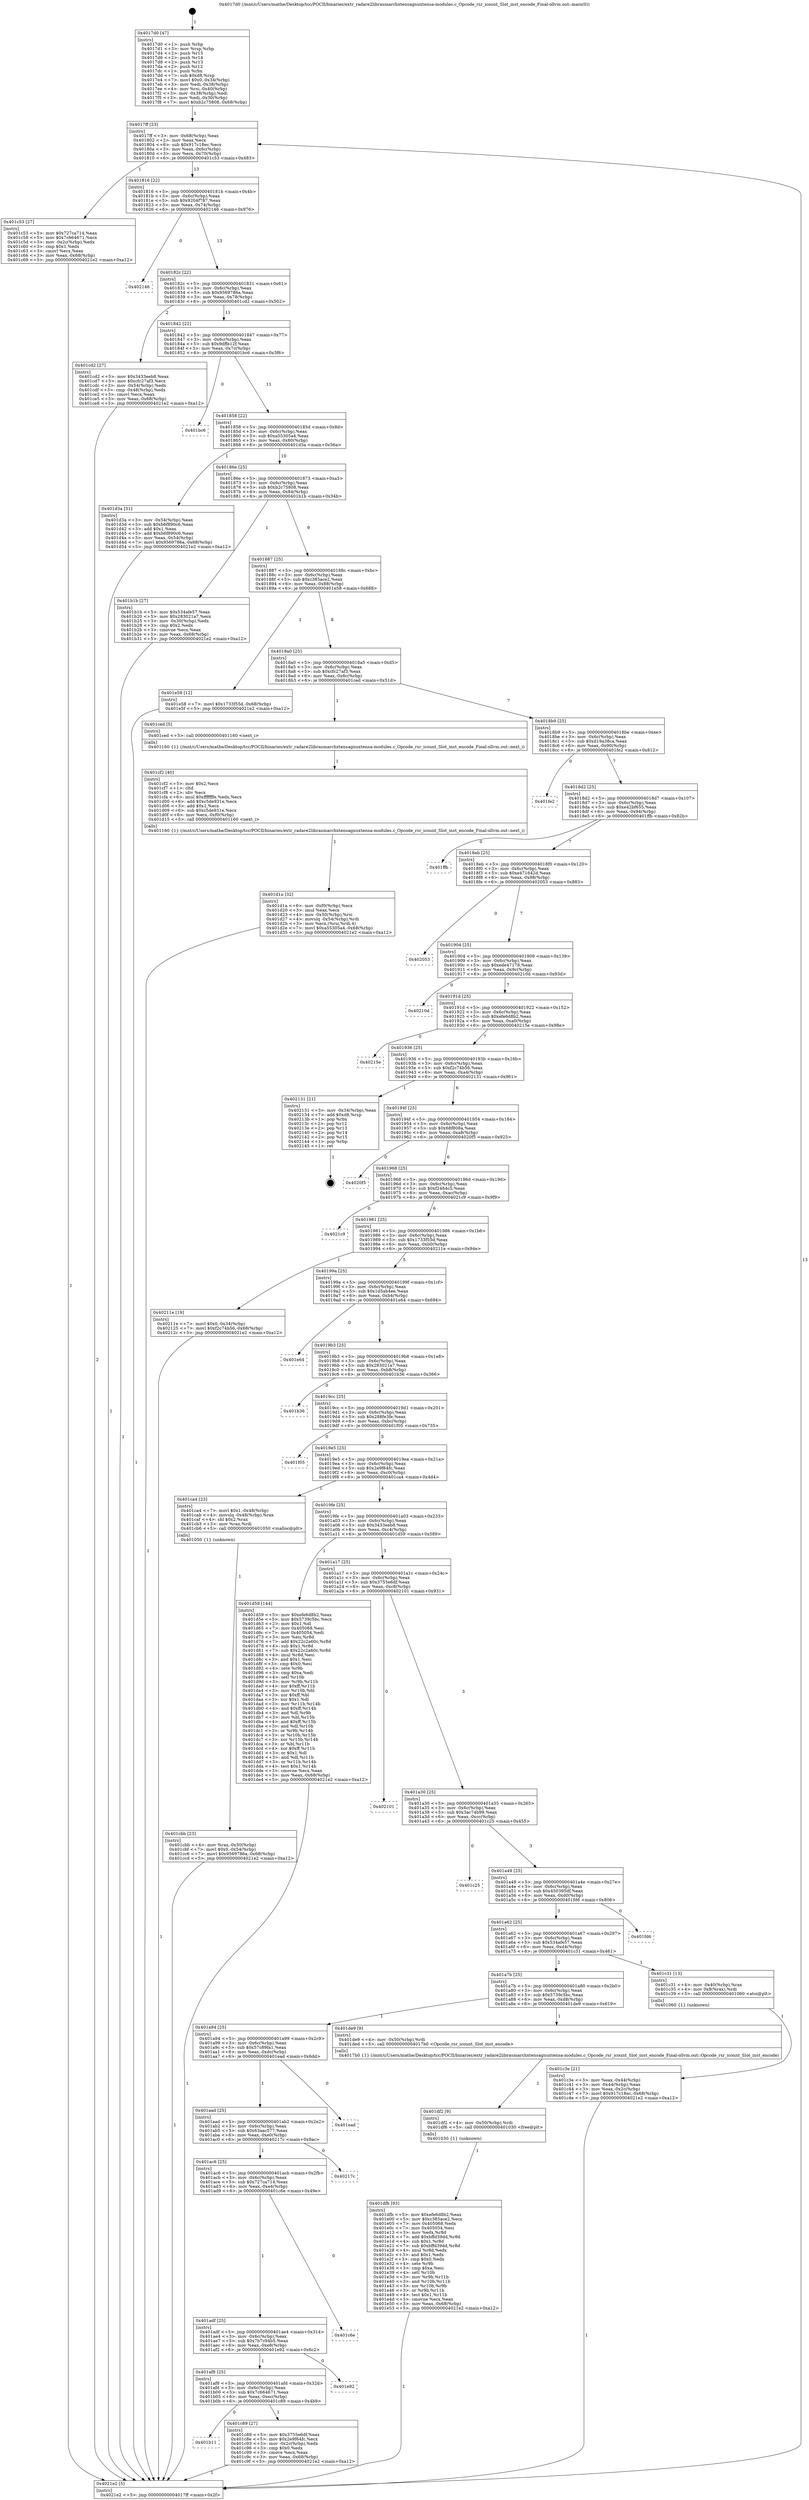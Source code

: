 digraph "0x4017d0" {
  label = "0x4017d0 (/mnt/c/Users/mathe/Desktop/tcc/POCII/binaries/extr_radare2librasmarchxtensagnuxtensa-modules.c_Opcode_rsr_icount_Slot_inst_encode_Final-ollvm.out::main(0))"
  labelloc = "t"
  node[shape=record]

  Entry [label="",width=0.3,height=0.3,shape=circle,fillcolor=black,style=filled]
  "0x4017ff" [label="{
     0x4017ff [23]\l
     | [instrs]\l
     &nbsp;&nbsp;0x4017ff \<+3\>: mov -0x68(%rbp),%eax\l
     &nbsp;&nbsp;0x401802 \<+2\>: mov %eax,%ecx\l
     &nbsp;&nbsp;0x401804 \<+6\>: sub $0x917c18ec,%ecx\l
     &nbsp;&nbsp;0x40180a \<+3\>: mov %eax,-0x6c(%rbp)\l
     &nbsp;&nbsp;0x40180d \<+3\>: mov %ecx,-0x70(%rbp)\l
     &nbsp;&nbsp;0x401810 \<+6\>: je 0000000000401c53 \<main+0x483\>\l
  }"]
  "0x401c53" [label="{
     0x401c53 [27]\l
     | [instrs]\l
     &nbsp;&nbsp;0x401c53 \<+5\>: mov $0x727ca714,%eax\l
     &nbsp;&nbsp;0x401c58 \<+5\>: mov $0x7c664671,%ecx\l
     &nbsp;&nbsp;0x401c5d \<+3\>: mov -0x2c(%rbp),%edx\l
     &nbsp;&nbsp;0x401c60 \<+3\>: cmp $0x1,%edx\l
     &nbsp;&nbsp;0x401c63 \<+3\>: cmovl %ecx,%eax\l
     &nbsp;&nbsp;0x401c66 \<+3\>: mov %eax,-0x68(%rbp)\l
     &nbsp;&nbsp;0x401c69 \<+5\>: jmp 00000000004021e2 \<main+0xa12\>\l
  }"]
  "0x401816" [label="{
     0x401816 [22]\l
     | [instrs]\l
     &nbsp;&nbsp;0x401816 \<+5\>: jmp 000000000040181b \<main+0x4b\>\l
     &nbsp;&nbsp;0x40181b \<+3\>: mov -0x6c(%rbp),%eax\l
     &nbsp;&nbsp;0x40181e \<+5\>: sub $0x9204f787,%eax\l
     &nbsp;&nbsp;0x401823 \<+3\>: mov %eax,-0x74(%rbp)\l
     &nbsp;&nbsp;0x401826 \<+6\>: je 0000000000402146 \<main+0x976\>\l
  }"]
  Exit [label="",width=0.3,height=0.3,shape=circle,fillcolor=black,style=filled,peripheries=2]
  "0x402146" [label="{
     0x402146\l
  }", style=dashed]
  "0x40182c" [label="{
     0x40182c [22]\l
     | [instrs]\l
     &nbsp;&nbsp;0x40182c \<+5\>: jmp 0000000000401831 \<main+0x61\>\l
     &nbsp;&nbsp;0x401831 \<+3\>: mov -0x6c(%rbp),%eax\l
     &nbsp;&nbsp;0x401834 \<+5\>: sub $0x9569786a,%eax\l
     &nbsp;&nbsp;0x401839 \<+3\>: mov %eax,-0x78(%rbp)\l
     &nbsp;&nbsp;0x40183c \<+6\>: je 0000000000401cd2 \<main+0x502\>\l
  }"]
  "0x401dfb" [label="{
     0x401dfb [93]\l
     | [instrs]\l
     &nbsp;&nbsp;0x401dfb \<+5\>: mov $0xefe6d8b2,%eax\l
     &nbsp;&nbsp;0x401e00 \<+5\>: mov $0xc385ace2,%ecx\l
     &nbsp;&nbsp;0x401e05 \<+7\>: mov 0x405068,%edx\l
     &nbsp;&nbsp;0x401e0c \<+7\>: mov 0x405054,%esi\l
     &nbsp;&nbsp;0x401e13 \<+3\>: mov %edx,%r8d\l
     &nbsp;&nbsp;0x401e16 \<+7\>: add $0xbffd39dd,%r8d\l
     &nbsp;&nbsp;0x401e1d \<+4\>: sub $0x1,%r8d\l
     &nbsp;&nbsp;0x401e21 \<+7\>: sub $0xbffd39dd,%r8d\l
     &nbsp;&nbsp;0x401e28 \<+4\>: imul %r8d,%edx\l
     &nbsp;&nbsp;0x401e2c \<+3\>: and $0x1,%edx\l
     &nbsp;&nbsp;0x401e2f \<+3\>: cmp $0x0,%edx\l
     &nbsp;&nbsp;0x401e32 \<+4\>: sete %r9b\l
     &nbsp;&nbsp;0x401e36 \<+3\>: cmp $0xa,%esi\l
     &nbsp;&nbsp;0x401e39 \<+4\>: setl %r10b\l
     &nbsp;&nbsp;0x401e3d \<+3\>: mov %r9b,%r11b\l
     &nbsp;&nbsp;0x401e40 \<+3\>: and %r10b,%r11b\l
     &nbsp;&nbsp;0x401e43 \<+3\>: xor %r10b,%r9b\l
     &nbsp;&nbsp;0x401e46 \<+3\>: or %r9b,%r11b\l
     &nbsp;&nbsp;0x401e49 \<+4\>: test $0x1,%r11b\l
     &nbsp;&nbsp;0x401e4d \<+3\>: cmovne %ecx,%eax\l
     &nbsp;&nbsp;0x401e50 \<+3\>: mov %eax,-0x68(%rbp)\l
     &nbsp;&nbsp;0x401e53 \<+5\>: jmp 00000000004021e2 \<main+0xa12\>\l
  }"]
  "0x401cd2" [label="{
     0x401cd2 [27]\l
     | [instrs]\l
     &nbsp;&nbsp;0x401cd2 \<+5\>: mov $0x3433eeb8,%eax\l
     &nbsp;&nbsp;0x401cd7 \<+5\>: mov $0xcfc27af3,%ecx\l
     &nbsp;&nbsp;0x401cdc \<+3\>: mov -0x54(%rbp),%edx\l
     &nbsp;&nbsp;0x401cdf \<+3\>: cmp -0x48(%rbp),%edx\l
     &nbsp;&nbsp;0x401ce2 \<+3\>: cmovl %ecx,%eax\l
     &nbsp;&nbsp;0x401ce5 \<+3\>: mov %eax,-0x68(%rbp)\l
     &nbsp;&nbsp;0x401ce8 \<+5\>: jmp 00000000004021e2 \<main+0xa12\>\l
  }"]
  "0x401842" [label="{
     0x401842 [22]\l
     | [instrs]\l
     &nbsp;&nbsp;0x401842 \<+5\>: jmp 0000000000401847 \<main+0x77\>\l
     &nbsp;&nbsp;0x401847 \<+3\>: mov -0x6c(%rbp),%eax\l
     &nbsp;&nbsp;0x40184a \<+5\>: sub $0x9dffe12f,%eax\l
     &nbsp;&nbsp;0x40184f \<+3\>: mov %eax,-0x7c(%rbp)\l
     &nbsp;&nbsp;0x401852 \<+6\>: je 0000000000401bc6 \<main+0x3f6\>\l
  }"]
  "0x401df2" [label="{
     0x401df2 [9]\l
     | [instrs]\l
     &nbsp;&nbsp;0x401df2 \<+4\>: mov -0x50(%rbp),%rdi\l
     &nbsp;&nbsp;0x401df6 \<+5\>: call 0000000000401030 \<free@plt\>\l
     | [calls]\l
     &nbsp;&nbsp;0x401030 \{1\} (unknown)\l
  }"]
  "0x401bc6" [label="{
     0x401bc6\l
  }", style=dashed]
  "0x401858" [label="{
     0x401858 [22]\l
     | [instrs]\l
     &nbsp;&nbsp;0x401858 \<+5\>: jmp 000000000040185d \<main+0x8d\>\l
     &nbsp;&nbsp;0x40185d \<+3\>: mov -0x6c(%rbp),%eax\l
     &nbsp;&nbsp;0x401860 \<+5\>: sub $0xa55305a4,%eax\l
     &nbsp;&nbsp;0x401865 \<+3\>: mov %eax,-0x80(%rbp)\l
     &nbsp;&nbsp;0x401868 \<+6\>: je 0000000000401d3a \<main+0x56a\>\l
  }"]
  "0x401d1a" [label="{
     0x401d1a [32]\l
     | [instrs]\l
     &nbsp;&nbsp;0x401d1a \<+6\>: mov -0xf0(%rbp),%ecx\l
     &nbsp;&nbsp;0x401d20 \<+3\>: imul %eax,%ecx\l
     &nbsp;&nbsp;0x401d23 \<+4\>: mov -0x50(%rbp),%rsi\l
     &nbsp;&nbsp;0x401d27 \<+4\>: movslq -0x54(%rbp),%rdi\l
     &nbsp;&nbsp;0x401d2b \<+3\>: mov %ecx,(%rsi,%rdi,4)\l
     &nbsp;&nbsp;0x401d2e \<+7\>: movl $0xa55305a4,-0x68(%rbp)\l
     &nbsp;&nbsp;0x401d35 \<+5\>: jmp 00000000004021e2 \<main+0xa12\>\l
  }"]
  "0x401d3a" [label="{
     0x401d3a [31]\l
     | [instrs]\l
     &nbsp;&nbsp;0x401d3a \<+3\>: mov -0x54(%rbp),%eax\l
     &nbsp;&nbsp;0x401d3d \<+5\>: sub $0xb6f890c6,%eax\l
     &nbsp;&nbsp;0x401d42 \<+3\>: add $0x1,%eax\l
     &nbsp;&nbsp;0x401d45 \<+5\>: add $0xb6f890c6,%eax\l
     &nbsp;&nbsp;0x401d4a \<+3\>: mov %eax,-0x54(%rbp)\l
     &nbsp;&nbsp;0x401d4d \<+7\>: movl $0x9569786a,-0x68(%rbp)\l
     &nbsp;&nbsp;0x401d54 \<+5\>: jmp 00000000004021e2 \<main+0xa12\>\l
  }"]
  "0x40186e" [label="{
     0x40186e [25]\l
     | [instrs]\l
     &nbsp;&nbsp;0x40186e \<+5\>: jmp 0000000000401873 \<main+0xa3\>\l
     &nbsp;&nbsp;0x401873 \<+3\>: mov -0x6c(%rbp),%eax\l
     &nbsp;&nbsp;0x401876 \<+5\>: sub $0xb2c75808,%eax\l
     &nbsp;&nbsp;0x40187b \<+6\>: mov %eax,-0x84(%rbp)\l
     &nbsp;&nbsp;0x401881 \<+6\>: je 0000000000401b1b \<main+0x34b\>\l
  }"]
  "0x401cf2" [label="{
     0x401cf2 [40]\l
     | [instrs]\l
     &nbsp;&nbsp;0x401cf2 \<+5\>: mov $0x2,%ecx\l
     &nbsp;&nbsp;0x401cf7 \<+1\>: cltd\l
     &nbsp;&nbsp;0x401cf8 \<+2\>: idiv %ecx\l
     &nbsp;&nbsp;0x401cfa \<+6\>: imul $0xfffffffe,%edx,%ecx\l
     &nbsp;&nbsp;0x401d00 \<+6\>: add $0xc5de931e,%ecx\l
     &nbsp;&nbsp;0x401d06 \<+3\>: add $0x1,%ecx\l
     &nbsp;&nbsp;0x401d09 \<+6\>: sub $0xc5de931e,%ecx\l
     &nbsp;&nbsp;0x401d0f \<+6\>: mov %ecx,-0xf0(%rbp)\l
     &nbsp;&nbsp;0x401d15 \<+5\>: call 0000000000401160 \<next_i\>\l
     | [calls]\l
     &nbsp;&nbsp;0x401160 \{1\} (/mnt/c/Users/mathe/Desktop/tcc/POCII/binaries/extr_radare2librasmarchxtensagnuxtensa-modules.c_Opcode_rsr_icount_Slot_inst_encode_Final-ollvm.out::next_i)\l
  }"]
  "0x401b1b" [label="{
     0x401b1b [27]\l
     | [instrs]\l
     &nbsp;&nbsp;0x401b1b \<+5\>: mov $0x534afe57,%eax\l
     &nbsp;&nbsp;0x401b20 \<+5\>: mov $0x283021a7,%ecx\l
     &nbsp;&nbsp;0x401b25 \<+3\>: mov -0x30(%rbp),%edx\l
     &nbsp;&nbsp;0x401b28 \<+3\>: cmp $0x2,%edx\l
     &nbsp;&nbsp;0x401b2b \<+3\>: cmovne %ecx,%eax\l
     &nbsp;&nbsp;0x401b2e \<+3\>: mov %eax,-0x68(%rbp)\l
     &nbsp;&nbsp;0x401b31 \<+5\>: jmp 00000000004021e2 \<main+0xa12\>\l
  }"]
  "0x401887" [label="{
     0x401887 [25]\l
     | [instrs]\l
     &nbsp;&nbsp;0x401887 \<+5\>: jmp 000000000040188c \<main+0xbc\>\l
     &nbsp;&nbsp;0x40188c \<+3\>: mov -0x6c(%rbp),%eax\l
     &nbsp;&nbsp;0x40188f \<+5\>: sub $0xc385ace2,%eax\l
     &nbsp;&nbsp;0x401894 \<+6\>: mov %eax,-0x88(%rbp)\l
     &nbsp;&nbsp;0x40189a \<+6\>: je 0000000000401e58 \<main+0x688\>\l
  }"]
  "0x4021e2" [label="{
     0x4021e2 [5]\l
     | [instrs]\l
     &nbsp;&nbsp;0x4021e2 \<+5\>: jmp 00000000004017ff \<main+0x2f\>\l
  }"]
  "0x4017d0" [label="{
     0x4017d0 [47]\l
     | [instrs]\l
     &nbsp;&nbsp;0x4017d0 \<+1\>: push %rbp\l
     &nbsp;&nbsp;0x4017d1 \<+3\>: mov %rsp,%rbp\l
     &nbsp;&nbsp;0x4017d4 \<+2\>: push %r15\l
     &nbsp;&nbsp;0x4017d6 \<+2\>: push %r14\l
     &nbsp;&nbsp;0x4017d8 \<+2\>: push %r13\l
     &nbsp;&nbsp;0x4017da \<+2\>: push %r12\l
     &nbsp;&nbsp;0x4017dc \<+1\>: push %rbx\l
     &nbsp;&nbsp;0x4017dd \<+7\>: sub $0xd8,%rsp\l
     &nbsp;&nbsp;0x4017e4 \<+7\>: movl $0x0,-0x34(%rbp)\l
     &nbsp;&nbsp;0x4017eb \<+3\>: mov %edi,-0x38(%rbp)\l
     &nbsp;&nbsp;0x4017ee \<+4\>: mov %rsi,-0x40(%rbp)\l
     &nbsp;&nbsp;0x4017f2 \<+3\>: mov -0x38(%rbp),%edi\l
     &nbsp;&nbsp;0x4017f5 \<+3\>: mov %edi,-0x30(%rbp)\l
     &nbsp;&nbsp;0x4017f8 \<+7\>: movl $0xb2c75808,-0x68(%rbp)\l
  }"]
  "0x401cbb" [label="{
     0x401cbb [23]\l
     | [instrs]\l
     &nbsp;&nbsp;0x401cbb \<+4\>: mov %rax,-0x50(%rbp)\l
     &nbsp;&nbsp;0x401cbf \<+7\>: movl $0x0,-0x54(%rbp)\l
     &nbsp;&nbsp;0x401cc6 \<+7\>: movl $0x9569786a,-0x68(%rbp)\l
     &nbsp;&nbsp;0x401ccd \<+5\>: jmp 00000000004021e2 \<main+0xa12\>\l
  }"]
  "0x401e58" [label="{
     0x401e58 [12]\l
     | [instrs]\l
     &nbsp;&nbsp;0x401e58 \<+7\>: movl $0x1733f55d,-0x68(%rbp)\l
     &nbsp;&nbsp;0x401e5f \<+5\>: jmp 00000000004021e2 \<main+0xa12\>\l
  }"]
  "0x4018a0" [label="{
     0x4018a0 [25]\l
     | [instrs]\l
     &nbsp;&nbsp;0x4018a0 \<+5\>: jmp 00000000004018a5 \<main+0xd5\>\l
     &nbsp;&nbsp;0x4018a5 \<+3\>: mov -0x6c(%rbp),%eax\l
     &nbsp;&nbsp;0x4018a8 \<+5\>: sub $0xcfc27af3,%eax\l
     &nbsp;&nbsp;0x4018ad \<+6\>: mov %eax,-0x8c(%rbp)\l
     &nbsp;&nbsp;0x4018b3 \<+6\>: je 0000000000401ced \<main+0x51d\>\l
  }"]
  "0x401b11" [label="{
     0x401b11\l
  }", style=dashed]
  "0x401ced" [label="{
     0x401ced [5]\l
     | [instrs]\l
     &nbsp;&nbsp;0x401ced \<+5\>: call 0000000000401160 \<next_i\>\l
     | [calls]\l
     &nbsp;&nbsp;0x401160 \{1\} (/mnt/c/Users/mathe/Desktop/tcc/POCII/binaries/extr_radare2librasmarchxtensagnuxtensa-modules.c_Opcode_rsr_icount_Slot_inst_encode_Final-ollvm.out::next_i)\l
  }"]
  "0x4018b9" [label="{
     0x4018b9 [25]\l
     | [instrs]\l
     &nbsp;&nbsp;0x4018b9 \<+5\>: jmp 00000000004018be \<main+0xee\>\l
     &nbsp;&nbsp;0x4018be \<+3\>: mov -0x6c(%rbp),%eax\l
     &nbsp;&nbsp;0x4018c1 \<+5\>: sub $0xd19a38ca,%eax\l
     &nbsp;&nbsp;0x4018c6 \<+6\>: mov %eax,-0x90(%rbp)\l
     &nbsp;&nbsp;0x4018cc \<+6\>: je 0000000000401fe2 \<main+0x812\>\l
  }"]
  "0x401c89" [label="{
     0x401c89 [27]\l
     | [instrs]\l
     &nbsp;&nbsp;0x401c89 \<+5\>: mov $0x3755e6df,%eax\l
     &nbsp;&nbsp;0x401c8e \<+5\>: mov $0x2e9f64fc,%ecx\l
     &nbsp;&nbsp;0x401c93 \<+3\>: mov -0x2c(%rbp),%edx\l
     &nbsp;&nbsp;0x401c96 \<+3\>: cmp $0x0,%edx\l
     &nbsp;&nbsp;0x401c99 \<+3\>: cmove %ecx,%eax\l
     &nbsp;&nbsp;0x401c9c \<+3\>: mov %eax,-0x68(%rbp)\l
     &nbsp;&nbsp;0x401c9f \<+5\>: jmp 00000000004021e2 \<main+0xa12\>\l
  }"]
  "0x401fe2" [label="{
     0x401fe2\l
  }", style=dashed]
  "0x4018d2" [label="{
     0x4018d2 [25]\l
     | [instrs]\l
     &nbsp;&nbsp;0x4018d2 \<+5\>: jmp 00000000004018d7 \<main+0x107\>\l
     &nbsp;&nbsp;0x4018d7 \<+3\>: mov -0x6c(%rbp),%eax\l
     &nbsp;&nbsp;0x4018da \<+5\>: sub $0xe42bf655,%eax\l
     &nbsp;&nbsp;0x4018df \<+6\>: mov %eax,-0x94(%rbp)\l
     &nbsp;&nbsp;0x4018e5 \<+6\>: je 0000000000401ffb \<main+0x82b\>\l
  }"]
  "0x401af8" [label="{
     0x401af8 [25]\l
     | [instrs]\l
     &nbsp;&nbsp;0x401af8 \<+5\>: jmp 0000000000401afd \<main+0x32d\>\l
     &nbsp;&nbsp;0x401afd \<+3\>: mov -0x6c(%rbp),%eax\l
     &nbsp;&nbsp;0x401b00 \<+5\>: sub $0x7c664671,%eax\l
     &nbsp;&nbsp;0x401b05 \<+6\>: mov %eax,-0xec(%rbp)\l
     &nbsp;&nbsp;0x401b0b \<+6\>: je 0000000000401c89 \<main+0x4b9\>\l
  }"]
  "0x401ffb" [label="{
     0x401ffb\l
  }", style=dashed]
  "0x4018eb" [label="{
     0x4018eb [25]\l
     | [instrs]\l
     &nbsp;&nbsp;0x4018eb \<+5\>: jmp 00000000004018f0 \<main+0x120\>\l
     &nbsp;&nbsp;0x4018f0 \<+3\>: mov -0x6c(%rbp),%eax\l
     &nbsp;&nbsp;0x4018f3 \<+5\>: sub $0xe471642d,%eax\l
     &nbsp;&nbsp;0x4018f8 \<+6\>: mov %eax,-0x98(%rbp)\l
     &nbsp;&nbsp;0x4018fe \<+6\>: je 0000000000402053 \<main+0x883\>\l
  }"]
  "0x401e92" [label="{
     0x401e92\l
  }", style=dashed]
  "0x402053" [label="{
     0x402053\l
  }", style=dashed]
  "0x401904" [label="{
     0x401904 [25]\l
     | [instrs]\l
     &nbsp;&nbsp;0x401904 \<+5\>: jmp 0000000000401909 \<main+0x139\>\l
     &nbsp;&nbsp;0x401909 \<+3\>: mov -0x6c(%rbp),%eax\l
     &nbsp;&nbsp;0x40190c \<+5\>: sub $0xede47178,%eax\l
     &nbsp;&nbsp;0x401911 \<+6\>: mov %eax,-0x9c(%rbp)\l
     &nbsp;&nbsp;0x401917 \<+6\>: je 000000000040210d \<main+0x93d\>\l
  }"]
  "0x401adf" [label="{
     0x401adf [25]\l
     | [instrs]\l
     &nbsp;&nbsp;0x401adf \<+5\>: jmp 0000000000401ae4 \<main+0x314\>\l
     &nbsp;&nbsp;0x401ae4 \<+3\>: mov -0x6c(%rbp),%eax\l
     &nbsp;&nbsp;0x401ae7 \<+5\>: sub $0x7b7c94b5,%eax\l
     &nbsp;&nbsp;0x401aec \<+6\>: mov %eax,-0xe8(%rbp)\l
     &nbsp;&nbsp;0x401af2 \<+6\>: je 0000000000401e92 \<main+0x6c2\>\l
  }"]
  "0x40210d" [label="{
     0x40210d\l
  }", style=dashed]
  "0x40191d" [label="{
     0x40191d [25]\l
     | [instrs]\l
     &nbsp;&nbsp;0x40191d \<+5\>: jmp 0000000000401922 \<main+0x152\>\l
     &nbsp;&nbsp;0x401922 \<+3\>: mov -0x6c(%rbp),%eax\l
     &nbsp;&nbsp;0x401925 \<+5\>: sub $0xefe6d8b2,%eax\l
     &nbsp;&nbsp;0x40192a \<+6\>: mov %eax,-0xa0(%rbp)\l
     &nbsp;&nbsp;0x401930 \<+6\>: je 000000000040215e \<main+0x98e\>\l
  }"]
  "0x401c6e" [label="{
     0x401c6e\l
  }", style=dashed]
  "0x40215e" [label="{
     0x40215e\l
  }", style=dashed]
  "0x401936" [label="{
     0x401936 [25]\l
     | [instrs]\l
     &nbsp;&nbsp;0x401936 \<+5\>: jmp 000000000040193b \<main+0x16b\>\l
     &nbsp;&nbsp;0x40193b \<+3\>: mov -0x6c(%rbp),%eax\l
     &nbsp;&nbsp;0x40193e \<+5\>: sub $0xf2c74b56,%eax\l
     &nbsp;&nbsp;0x401943 \<+6\>: mov %eax,-0xa4(%rbp)\l
     &nbsp;&nbsp;0x401949 \<+6\>: je 0000000000402131 \<main+0x961\>\l
  }"]
  "0x401ac6" [label="{
     0x401ac6 [25]\l
     | [instrs]\l
     &nbsp;&nbsp;0x401ac6 \<+5\>: jmp 0000000000401acb \<main+0x2fb\>\l
     &nbsp;&nbsp;0x401acb \<+3\>: mov -0x6c(%rbp),%eax\l
     &nbsp;&nbsp;0x401ace \<+5\>: sub $0x727ca714,%eax\l
     &nbsp;&nbsp;0x401ad3 \<+6\>: mov %eax,-0xe4(%rbp)\l
     &nbsp;&nbsp;0x401ad9 \<+6\>: je 0000000000401c6e \<main+0x49e\>\l
  }"]
  "0x402131" [label="{
     0x402131 [21]\l
     | [instrs]\l
     &nbsp;&nbsp;0x402131 \<+3\>: mov -0x34(%rbp),%eax\l
     &nbsp;&nbsp;0x402134 \<+7\>: add $0xd8,%rsp\l
     &nbsp;&nbsp;0x40213b \<+1\>: pop %rbx\l
     &nbsp;&nbsp;0x40213c \<+2\>: pop %r12\l
     &nbsp;&nbsp;0x40213e \<+2\>: pop %r13\l
     &nbsp;&nbsp;0x402140 \<+2\>: pop %r14\l
     &nbsp;&nbsp;0x402142 \<+2\>: pop %r15\l
     &nbsp;&nbsp;0x402144 \<+1\>: pop %rbp\l
     &nbsp;&nbsp;0x402145 \<+1\>: ret\l
  }"]
  "0x40194f" [label="{
     0x40194f [25]\l
     | [instrs]\l
     &nbsp;&nbsp;0x40194f \<+5\>: jmp 0000000000401954 \<main+0x184\>\l
     &nbsp;&nbsp;0x401954 \<+3\>: mov -0x6c(%rbp),%eax\l
     &nbsp;&nbsp;0x401957 \<+5\>: sub $0x68f808a,%eax\l
     &nbsp;&nbsp;0x40195c \<+6\>: mov %eax,-0xa8(%rbp)\l
     &nbsp;&nbsp;0x401962 \<+6\>: je 00000000004020f5 \<main+0x925\>\l
  }"]
  "0x40217c" [label="{
     0x40217c\l
  }", style=dashed]
  "0x4020f5" [label="{
     0x4020f5\l
  }", style=dashed]
  "0x401968" [label="{
     0x401968 [25]\l
     | [instrs]\l
     &nbsp;&nbsp;0x401968 \<+5\>: jmp 000000000040196d \<main+0x19d\>\l
     &nbsp;&nbsp;0x40196d \<+3\>: mov -0x6c(%rbp),%eax\l
     &nbsp;&nbsp;0x401970 \<+5\>: sub $0xf2484c5,%eax\l
     &nbsp;&nbsp;0x401975 \<+6\>: mov %eax,-0xac(%rbp)\l
     &nbsp;&nbsp;0x40197b \<+6\>: je 00000000004021c9 \<main+0x9f9\>\l
  }"]
  "0x401aad" [label="{
     0x401aad [25]\l
     | [instrs]\l
     &nbsp;&nbsp;0x401aad \<+5\>: jmp 0000000000401ab2 \<main+0x2e2\>\l
     &nbsp;&nbsp;0x401ab2 \<+3\>: mov -0x6c(%rbp),%eax\l
     &nbsp;&nbsp;0x401ab5 \<+5\>: sub $0x63aac577,%eax\l
     &nbsp;&nbsp;0x401aba \<+6\>: mov %eax,-0xe0(%rbp)\l
     &nbsp;&nbsp;0x401ac0 \<+6\>: je 000000000040217c \<main+0x9ac\>\l
  }"]
  "0x4021c9" [label="{
     0x4021c9\l
  }", style=dashed]
  "0x401981" [label="{
     0x401981 [25]\l
     | [instrs]\l
     &nbsp;&nbsp;0x401981 \<+5\>: jmp 0000000000401986 \<main+0x1b6\>\l
     &nbsp;&nbsp;0x401986 \<+3\>: mov -0x6c(%rbp),%eax\l
     &nbsp;&nbsp;0x401989 \<+5\>: sub $0x1733f55d,%eax\l
     &nbsp;&nbsp;0x40198e \<+6\>: mov %eax,-0xb0(%rbp)\l
     &nbsp;&nbsp;0x401994 \<+6\>: je 000000000040211e \<main+0x94e\>\l
  }"]
  "0x401ead" [label="{
     0x401ead\l
  }", style=dashed]
  "0x40211e" [label="{
     0x40211e [19]\l
     | [instrs]\l
     &nbsp;&nbsp;0x40211e \<+7\>: movl $0x0,-0x34(%rbp)\l
     &nbsp;&nbsp;0x402125 \<+7\>: movl $0xf2c74b56,-0x68(%rbp)\l
     &nbsp;&nbsp;0x40212c \<+5\>: jmp 00000000004021e2 \<main+0xa12\>\l
  }"]
  "0x40199a" [label="{
     0x40199a [25]\l
     | [instrs]\l
     &nbsp;&nbsp;0x40199a \<+5\>: jmp 000000000040199f \<main+0x1cf\>\l
     &nbsp;&nbsp;0x40199f \<+3\>: mov -0x6c(%rbp),%eax\l
     &nbsp;&nbsp;0x4019a2 \<+5\>: sub $0x1d5ab4ee,%eax\l
     &nbsp;&nbsp;0x4019a7 \<+6\>: mov %eax,-0xb4(%rbp)\l
     &nbsp;&nbsp;0x4019ad \<+6\>: je 0000000000401e64 \<main+0x694\>\l
  }"]
  "0x401a94" [label="{
     0x401a94 [25]\l
     | [instrs]\l
     &nbsp;&nbsp;0x401a94 \<+5\>: jmp 0000000000401a99 \<main+0x2c9\>\l
     &nbsp;&nbsp;0x401a99 \<+3\>: mov -0x6c(%rbp),%eax\l
     &nbsp;&nbsp;0x401a9c \<+5\>: sub $0x57c89fa1,%eax\l
     &nbsp;&nbsp;0x401aa1 \<+6\>: mov %eax,-0xdc(%rbp)\l
     &nbsp;&nbsp;0x401aa7 \<+6\>: je 0000000000401ead \<main+0x6dd\>\l
  }"]
  "0x401e64" [label="{
     0x401e64\l
  }", style=dashed]
  "0x4019b3" [label="{
     0x4019b3 [25]\l
     | [instrs]\l
     &nbsp;&nbsp;0x4019b3 \<+5\>: jmp 00000000004019b8 \<main+0x1e8\>\l
     &nbsp;&nbsp;0x4019b8 \<+3\>: mov -0x6c(%rbp),%eax\l
     &nbsp;&nbsp;0x4019bb \<+5\>: sub $0x283021a7,%eax\l
     &nbsp;&nbsp;0x4019c0 \<+6\>: mov %eax,-0xb8(%rbp)\l
     &nbsp;&nbsp;0x4019c6 \<+6\>: je 0000000000401b36 \<main+0x366\>\l
  }"]
  "0x401de9" [label="{
     0x401de9 [9]\l
     | [instrs]\l
     &nbsp;&nbsp;0x401de9 \<+4\>: mov -0x50(%rbp),%rdi\l
     &nbsp;&nbsp;0x401ded \<+5\>: call 00000000004017b0 \<Opcode_rsr_icount_Slot_inst_encode\>\l
     | [calls]\l
     &nbsp;&nbsp;0x4017b0 \{1\} (/mnt/c/Users/mathe/Desktop/tcc/POCII/binaries/extr_radare2librasmarchxtensagnuxtensa-modules.c_Opcode_rsr_icount_Slot_inst_encode_Final-ollvm.out::Opcode_rsr_icount_Slot_inst_encode)\l
  }"]
  "0x401b36" [label="{
     0x401b36\l
  }", style=dashed]
  "0x4019cc" [label="{
     0x4019cc [25]\l
     | [instrs]\l
     &nbsp;&nbsp;0x4019cc \<+5\>: jmp 00000000004019d1 \<main+0x201\>\l
     &nbsp;&nbsp;0x4019d1 \<+3\>: mov -0x6c(%rbp),%eax\l
     &nbsp;&nbsp;0x4019d4 \<+5\>: sub $0x288fe3fe,%eax\l
     &nbsp;&nbsp;0x4019d9 \<+6\>: mov %eax,-0xbc(%rbp)\l
     &nbsp;&nbsp;0x4019df \<+6\>: je 0000000000401f05 \<main+0x735\>\l
  }"]
  "0x401c3e" [label="{
     0x401c3e [21]\l
     | [instrs]\l
     &nbsp;&nbsp;0x401c3e \<+3\>: mov %eax,-0x44(%rbp)\l
     &nbsp;&nbsp;0x401c41 \<+3\>: mov -0x44(%rbp),%eax\l
     &nbsp;&nbsp;0x401c44 \<+3\>: mov %eax,-0x2c(%rbp)\l
     &nbsp;&nbsp;0x401c47 \<+7\>: movl $0x917c18ec,-0x68(%rbp)\l
     &nbsp;&nbsp;0x401c4e \<+5\>: jmp 00000000004021e2 \<main+0xa12\>\l
  }"]
  "0x401f05" [label="{
     0x401f05\l
  }", style=dashed]
  "0x4019e5" [label="{
     0x4019e5 [25]\l
     | [instrs]\l
     &nbsp;&nbsp;0x4019e5 \<+5\>: jmp 00000000004019ea \<main+0x21a\>\l
     &nbsp;&nbsp;0x4019ea \<+3\>: mov -0x6c(%rbp),%eax\l
     &nbsp;&nbsp;0x4019ed \<+5\>: sub $0x2e9f64fc,%eax\l
     &nbsp;&nbsp;0x4019f2 \<+6\>: mov %eax,-0xc0(%rbp)\l
     &nbsp;&nbsp;0x4019f8 \<+6\>: je 0000000000401ca4 \<main+0x4d4\>\l
  }"]
  "0x401a7b" [label="{
     0x401a7b [25]\l
     | [instrs]\l
     &nbsp;&nbsp;0x401a7b \<+5\>: jmp 0000000000401a80 \<main+0x2b0\>\l
     &nbsp;&nbsp;0x401a80 \<+3\>: mov -0x6c(%rbp),%eax\l
     &nbsp;&nbsp;0x401a83 \<+5\>: sub $0x5739c5bc,%eax\l
     &nbsp;&nbsp;0x401a88 \<+6\>: mov %eax,-0xd8(%rbp)\l
     &nbsp;&nbsp;0x401a8e \<+6\>: je 0000000000401de9 \<main+0x619\>\l
  }"]
  "0x401ca4" [label="{
     0x401ca4 [23]\l
     | [instrs]\l
     &nbsp;&nbsp;0x401ca4 \<+7\>: movl $0x1,-0x48(%rbp)\l
     &nbsp;&nbsp;0x401cab \<+4\>: movslq -0x48(%rbp),%rax\l
     &nbsp;&nbsp;0x401caf \<+4\>: shl $0x2,%rax\l
     &nbsp;&nbsp;0x401cb3 \<+3\>: mov %rax,%rdi\l
     &nbsp;&nbsp;0x401cb6 \<+5\>: call 0000000000401050 \<malloc@plt\>\l
     | [calls]\l
     &nbsp;&nbsp;0x401050 \{1\} (unknown)\l
  }"]
  "0x4019fe" [label="{
     0x4019fe [25]\l
     | [instrs]\l
     &nbsp;&nbsp;0x4019fe \<+5\>: jmp 0000000000401a03 \<main+0x233\>\l
     &nbsp;&nbsp;0x401a03 \<+3\>: mov -0x6c(%rbp),%eax\l
     &nbsp;&nbsp;0x401a06 \<+5\>: sub $0x3433eeb8,%eax\l
     &nbsp;&nbsp;0x401a0b \<+6\>: mov %eax,-0xc4(%rbp)\l
     &nbsp;&nbsp;0x401a11 \<+6\>: je 0000000000401d59 \<main+0x589\>\l
  }"]
  "0x401c31" [label="{
     0x401c31 [13]\l
     | [instrs]\l
     &nbsp;&nbsp;0x401c31 \<+4\>: mov -0x40(%rbp),%rax\l
     &nbsp;&nbsp;0x401c35 \<+4\>: mov 0x8(%rax),%rdi\l
     &nbsp;&nbsp;0x401c39 \<+5\>: call 0000000000401060 \<atoi@plt\>\l
     | [calls]\l
     &nbsp;&nbsp;0x401060 \{1\} (unknown)\l
  }"]
  "0x401d59" [label="{
     0x401d59 [144]\l
     | [instrs]\l
     &nbsp;&nbsp;0x401d59 \<+5\>: mov $0xefe6d8b2,%eax\l
     &nbsp;&nbsp;0x401d5e \<+5\>: mov $0x5739c5bc,%ecx\l
     &nbsp;&nbsp;0x401d63 \<+2\>: mov $0x1,%dl\l
     &nbsp;&nbsp;0x401d65 \<+7\>: mov 0x405068,%esi\l
     &nbsp;&nbsp;0x401d6c \<+7\>: mov 0x405054,%edi\l
     &nbsp;&nbsp;0x401d73 \<+3\>: mov %esi,%r8d\l
     &nbsp;&nbsp;0x401d76 \<+7\>: add $0x22c2a60c,%r8d\l
     &nbsp;&nbsp;0x401d7d \<+4\>: sub $0x1,%r8d\l
     &nbsp;&nbsp;0x401d81 \<+7\>: sub $0x22c2a60c,%r8d\l
     &nbsp;&nbsp;0x401d88 \<+4\>: imul %r8d,%esi\l
     &nbsp;&nbsp;0x401d8c \<+3\>: and $0x1,%esi\l
     &nbsp;&nbsp;0x401d8f \<+3\>: cmp $0x0,%esi\l
     &nbsp;&nbsp;0x401d92 \<+4\>: sete %r9b\l
     &nbsp;&nbsp;0x401d96 \<+3\>: cmp $0xa,%edi\l
     &nbsp;&nbsp;0x401d99 \<+4\>: setl %r10b\l
     &nbsp;&nbsp;0x401d9d \<+3\>: mov %r9b,%r11b\l
     &nbsp;&nbsp;0x401da0 \<+4\>: xor $0xff,%r11b\l
     &nbsp;&nbsp;0x401da4 \<+3\>: mov %r10b,%bl\l
     &nbsp;&nbsp;0x401da7 \<+3\>: xor $0xff,%bl\l
     &nbsp;&nbsp;0x401daa \<+3\>: xor $0x1,%dl\l
     &nbsp;&nbsp;0x401dad \<+3\>: mov %r11b,%r14b\l
     &nbsp;&nbsp;0x401db0 \<+4\>: and $0xff,%r14b\l
     &nbsp;&nbsp;0x401db4 \<+3\>: and %dl,%r9b\l
     &nbsp;&nbsp;0x401db7 \<+3\>: mov %bl,%r15b\l
     &nbsp;&nbsp;0x401dba \<+4\>: and $0xff,%r15b\l
     &nbsp;&nbsp;0x401dbe \<+3\>: and %dl,%r10b\l
     &nbsp;&nbsp;0x401dc1 \<+3\>: or %r9b,%r14b\l
     &nbsp;&nbsp;0x401dc4 \<+3\>: or %r10b,%r15b\l
     &nbsp;&nbsp;0x401dc7 \<+3\>: xor %r15b,%r14b\l
     &nbsp;&nbsp;0x401dca \<+3\>: or %bl,%r11b\l
     &nbsp;&nbsp;0x401dcd \<+4\>: xor $0xff,%r11b\l
     &nbsp;&nbsp;0x401dd1 \<+3\>: or $0x1,%dl\l
     &nbsp;&nbsp;0x401dd4 \<+3\>: and %dl,%r11b\l
     &nbsp;&nbsp;0x401dd7 \<+3\>: or %r11b,%r14b\l
     &nbsp;&nbsp;0x401dda \<+4\>: test $0x1,%r14b\l
     &nbsp;&nbsp;0x401dde \<+3\>: cmovne %ecx,%eax\l
     &nbsp;&nbsp;0x401de1 \<+3\>: mov %eax,-0x68(%rbp)\l
     &nbsp;&nbsp;0x401de4 \<+5\>: jmp 00000000004021e2 \<main+0xa12\>\l
  }"]
  "0x401a17" [label="{
     0x401a17 [25]\l
     | [instrs]\l
     &nbsp;&nbsp;0x401a17 \<+5\>: jmp 0000000000401a1c \<main+0x24c\>\l
     &nbsp;&nbsp;0x401a1c \<+3\>: mov -0x6c(%rbp),%eax\l
     &nbsp;&nbsp;0x401a1f \<+5\>: sub $0x3755e6df,%eax\l
     &nbsp;&nbsp;0x401a24 \<+6\>: mov %eax,-0xc8(%rbp)\l
     &nbsp;&nbsp;0x401a2a \<+6\>: je 0000000000402101 \<main+0x931\>\l
  }"]
  "0x401a62" [label="{
     0x401a62 [25]\l
     | [instrs]\l
     &nbsp;&nbsp;0x401a62 \<+5\>: jmp 0000000000401a67 \<main+0x297\>\l
     &nbsp;&nbsp;0x401a67 \<+3\>: mov -0x6c(%rbp),%eax\l
     &nbsp;&nbsp;0x401a6a \<+5\>: sub $0x534afe57,%eax\l
     &nbsp;&nbsp;0x401a6f \<+6\>: mov %eax,-0xd4(%rbp)\l
     &nbsp;&nbsp;0x401a75 \<+6\>: je 0000000000401c31 \<main+0x461\>\l
  }"]
  "0x402101" [label="{
     0x402101\l
  }", style=dashed]
  "0x401a30" [label="{
     0x401a30 [25]\l
     | [instrs]\l
     &nbsp;&nbsp;0x401a30 \<+5\>: jmp 0000000000401a35 \<main+0x265\>\l
     &nbsp;&nbsp;0x401a35 \<+3\>: mov -0x6c(%rbp),%eax\l
     &nbsp;&nbsp;0x401a38 \<+5\>: sub $0x3ac74b99,%eax\l
     &nbsp;&nbsp;0x401a3d \<+6\>: mov %eax,-0xcc(%rbp)\l
     &nbsp;&nbsp;0x401a43 \<+6\>: je 0000000000401c25 \<main+0x455\>\l
  }"]
  "0x401fd6" [label="{
     0x401fd6\l
  }", style=dashed]
  "0x401c25" [label="{
     0x401c25\l
  }", style=dashed]
  "0x401a49" [label="{
     0x401a49 [25]\l
     | [instrs]\l
     &nbsp;&nbsp;0x401a49 \<+5\>: jmp 0000000000401a4e \<main+0x27e\>\l
     &nbsp;&nbsp;0x401a4e \<+3\>: mov -0x6c(%rbp),%eax\l
     &nbsp;&nbsp;0x401a51 \<+5\>: sub $0x450395df,%eax\l
     &nbsp;&nbsp;0x401a56 \<+6\>: mov %eax,-0xd0(%rbp)\l
     &nbsp;&nbsp;0x401a5c \<+6\>: je 0000000000401fd6 \<main+0x806\>\l
  }"]
  Entry -> "0x4017d0" [label=" 1"]
  "0x4017ff" -> "0x401c53" [label=" 1"]
  "0x4017ff" -> "0x401816" [label=" 13"]
  "0x402131" -> Exit [label=" 1"]
  "0x401816" -> "0x402146" [label=" 0"]
  "0x401816" -> "0x40182c" [label=" 13"]
  "0x40211e" -> "0x4021e2" [label=" 1"]
  "0x40182c" -> "0x401cd2" [label=" 2"]
  "0x40182c" -> "0x401842" [label=" 11"]
  "0x401e58" -> "0x4021e2" [label=" 1"]
  "0x401842" -> "0x401bc6" [label=" 0"]
  "0x401842" -> "0x401858" [label=" 11"]
  "0x401dfb" -> "0x4021e2" [label=" 1"]
  "0x401858" -> "0x401d3a" [label=" 1"]
  "0x401858" -> "0x40186e" [label=" 10"]
  "0x401df2" -> "0x401dfb" [label=" 1"]
  "0x40186e" -> "0x401b1b" [label=" 1"]
  "0x40186e" -> "0x401887" [label=" 9"]
  "0x401b1b" -> "0x4021e2" [label=" 1"]
  "0x4017d0" -> "0x4017ff" [label=" 1"]
  "0x4021e2" -> "0x4017ff" [label=" 13"]
  "0x401de9" -> "0x401df2" [label=" 1"]
  "0x401887" -> "0x401e58" [label=" 1"]
  "0x401887" -> "0x4018a0" [label=" 8"]
  "0x401d59" -> "0x4021e2" [label=" 1"]
  "0x4018a0" -> "0x401ced" [label=" 1"]
  "0x4018a0" -> "0x4018b9" [label=" 7"]
  "0x401d3a" -> "0x4021e2" [label=" 1"]
  "0x4018b9" -> "0x401fe2" [label=" 0"]
  "0x4018b9" -> "0x4018d2" [label=" 7"]
  "0x401d1a" -> "0x4021e2" [label=" 1"]
  "0x4018d2" -> "0x401ffb" [label=" 0"]
  "0x4018d2" -> "0x4018eb" [label=" 7"]
  "0x401ced" -> "0x401cf2" [label=" 1"]
  "0x4018eb" -> "0x402053" [label=" 0"]
  "0x4018eb" -> "0x401904" [label=" 7"]
  "0x401cd2" -> "0x4021e2" [label=" 2"]
  "0x401904" -> "0x40210d" [label=" 0"]
  "0x401904" -> "0x40191d" [label=" 7"]
  "0x401ca4" -> "0x401cbb" [label=" 1"]
  "0x40191d" -> "0x40215e" [label=" 0"]
  "0x40191d" -> "0x401936" [label=" 7"]
  "0x401c89" -> "0x4021e2" [label=" 1"]
  "0x401936" -> "0x402131" [label=" 1"]
  "0x401936" -> "0x40194f" [label=" 6"]
  "0x401af8" -> "0x401c89" [label=" 1"]
  "0x40194f" -> "0x4020f5" [label=" 0"]
  "0x40194f" -> "0x401968" [label=" 6"]
  "0x401cf2" -> "0x401d1a" [label=" 1"]
  "0x401968" -> "0x4021c9" [label=" 0"]
  "0x401968" -> "0x401981" [label=" 6"]
  "0x401adf" -> "0x401e92" [label=" 0"]
  "0x401981" -> "0x40211e" [label=" 1"]
  "0x401981" -> "0x40199a" [label=" 5"]
  "0x401cbb" -> "0x4021e2" [label=" 1"]
  "0x40199a" -> "0x401e64" [label=" 0"]
  "0x40199a" -> "0x4019b3" [label=" 5"]
  "0x401ac6" -> "0x401c6e" [label=" 0"]
  "0x4019b3" -> "0x401b36" [label=" 0"]
  "0x4019b3" -> "0x4019cc" [label=" 5"]
  "0x401af8" -> "0x401b11" [label=" 0"]
  "0x4019cc" -> "0x401f05" [label=" 0"]
  "0x4019cc" -> "0x4019e5" [label=" 5"]
  "0x401aad" -> "0x40217c" [label=" 0"]
  "0x4019e5" -> "0x401ca4" [label=" 1"]
  "0x4019e5" -> "0x4019fe" [label=" 4"]
  "0x401adf" -> "0x401af8" [label=" 1"]
  "0x4019fe" -> "0x401d59" [label=" 1"]
  "0x4019fe" -> "0x401a17" [label=" 3"]
  "0x401a94" -> "0x401aad" [label=" 1"]
  "0x401a17" -> "0x402101" [label=" 0"]
  "0x401a17" -> "0x401a30" [label=" 3"]
  "0x401ac6" -> "0x401adf" [label=" 1"]
  "0x401a30" -> "0x401c25" [label=" 0"]
  "0x401a30" -> "0x401a49" [label=" 3"]
  "0x401a7b" -> "0x401a94" [label=" 1"]
  "0x401a49" -> "0x401fd6" [label=" 0"]
  "0x401a49" -> "0x401a62" [label=" 3"]
  "0x401a94" -> "0x401ead" [label=" 0"]
  "0x401a62" -> "0x401c31" [label=" 1"]
  "0x401a62" -> "0x401a7b" [label=" 2"]
  "0x401c31" -> "0x401c3e" [label=" 1"]
  "0x401c3e" -> "0x4021e2" [label=" 1"]
  "0x401c53" -> "0x4021e2" [label=" 1"]
  "0x401aad" -> "0x401ac6" [label=" 1"]
  "0x401a7b" -> "0x401de9" [label=" 1"]
}
